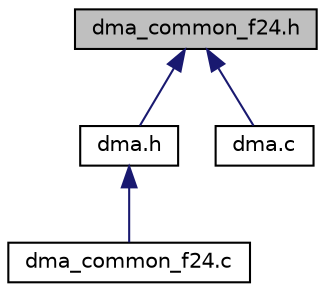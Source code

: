 digraph "dma_common_f24.h"
{
  edge [fontname="Helvetica",fontsize="10",labelfontname="Helvetica",labelfontsize="10"];
  node [fontname="Helvetica",fontsize="10",shape=record];
  Node1 [label="dma_common_f24.h",height=0.2,width=0.4,color="black", fillcolor="grey75", style="filled" fontcolor="black"];
  Node1 -> Node2 [dir="back",color="midnightblue",fontsize="10",style="solid",fontname="Helvetica"];
  Node2 [label="dma.h",height=0.2,width=0.4,color="black", fillcolor="white", style="filled",URL="$dma_8h.html"];
  Node2 -> Node3 [dir="back",color="midnightblue",fontsize="10",style="solid",fontname="Helvetica"];
  Node3 [label="dma_common_f24.c",height=0.2,width=0.4,color="black", fillcolor="white", style="filled",URL="$dma__common__f24_8c.html"];
  Node1 -> Node4 [dir="back",color="midnightblue",fontsize="10",style="solid",fontname="Helvetica"];
  Node4 [label="dma.c",height=0.2,width=0.4,color="black", fillcolor="white", style="filled",URL="$dma_8c.html"];
}
